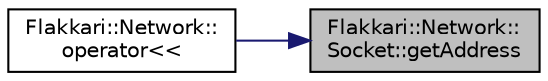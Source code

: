 digraph "Flakkari::Network::Socket::getAddress"
{
 // LATEX_PDF_SIZE
  edge [fontname="Helvetica",fontsize="10",labelfontname="Helvetica",labelfontsize="10"];
  node [fontname="Helvetica",fontsize="10",shape=record];
  rankdir="RL";
  Node1 [label="Flakkari::Network::\lSocket::getAddress",height=0.2,width=0.4,color="black", fillcolor="grey75", style="filled", fontcolor="black",tooltip="Get the Address object (std::shared_ptr<Address>)."];
  Node1 -> Node2 [dir="back",color="midnightblue",fontsize="10",style="solid",fontname="Helvetica"];
  Node2 [label="Flakkari::Network::\loperator\<\<",height=0.2,width=0.4,color="black", fillcolor="white", style="filled",URL="$db/db0/namespaceFlakkari_1_1Network.html#a2173b7d715dc3a2a99a3d221dcc349bf",tooltip="Convert Socket to string."];
}

